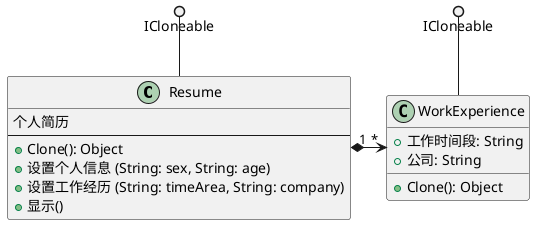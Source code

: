 @startuml

class Resume{
个人简历
--
+Clone(): Object
+设置个人信息 (String: sex, String: age)
+设置工作经历 (String: timeArea, String: company)
+显示()
}

class WorkExperience{
+工作时间段: String
+公司: String
{method} +Clone(): Object
}

ICloneable ()-- Resume
Resume "1" *-> "*" WorkExperience
ICloneable ()-- WorkExperience

@enduml